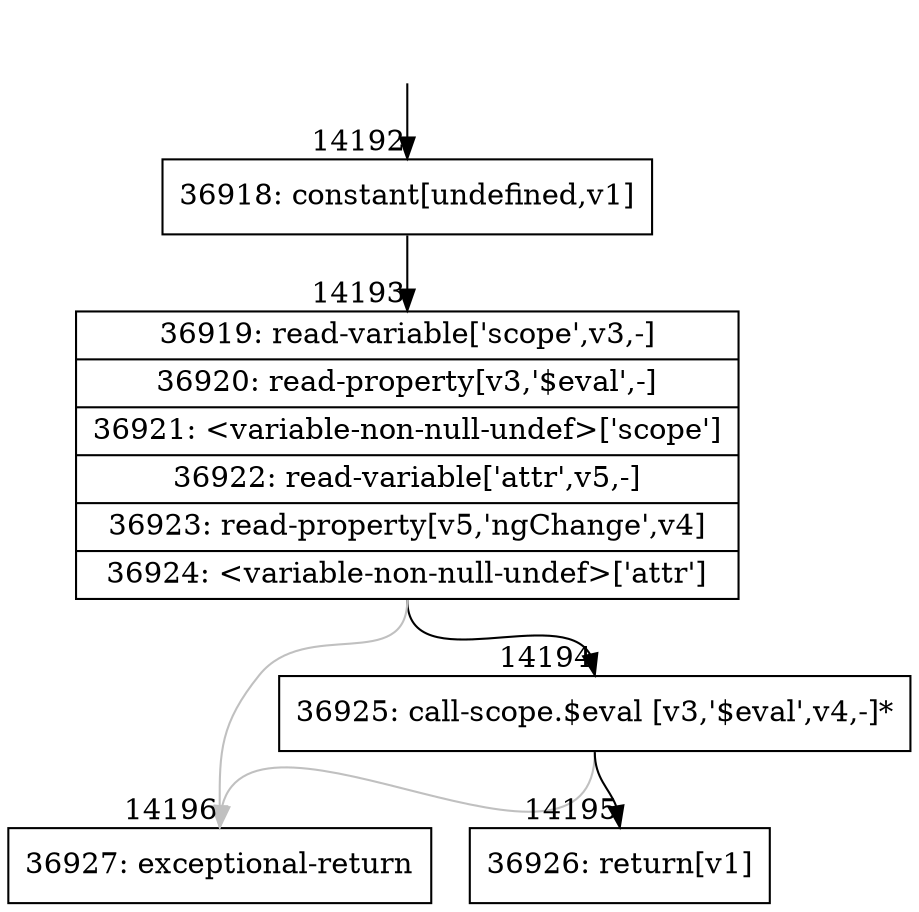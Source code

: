 digraph {
rankdir="TD"
BB_entry1121[shape=none,label=""];
BB_entry1121 -> BB14192 [tailport=s, headport=n, headlabel="    14192"]
BB14192 [shape=record label="{36918: constant[undefined,v1]}" ] 
BB14192 -> BB14193 [tailport=s, headport=n, headlabel="      14193"]
BB14193 [shape=record label="{36919: read-variable['scope',v3,-]|36920: read-property[v3,'$eval',-]|36921: \<variable-non-null-undef\>['scope']|36922: read-variable['attr',v5,-]|36923: read-property[v5,'ngChange',v4]|36924: \<variable-non-null-undef\>['attr']}" ] 
BB14193 -> BB14194 [tailport=s, headport=n, headlabel="      14194"]
BB14193 -> BB14196 [tailport=s, headport=n, color=gray, headlabel="      14196"]
BB14194 [shape=record label="{36925: call-scope.$eval [v3,'$eval',v4,-]*}" ] 
BB14194 -> BB14195 [tailport=s, headport=n, headlabel="      14195"]
BB14194 -> BB14196 [tailport=s, headport=n, color=gray]
BB14195 [shape=record label="{36926: return[v1]}" ] 
BB14196 [shape=record label="{36927: exceptional-return}" ] 
//#$~ 22372
}
